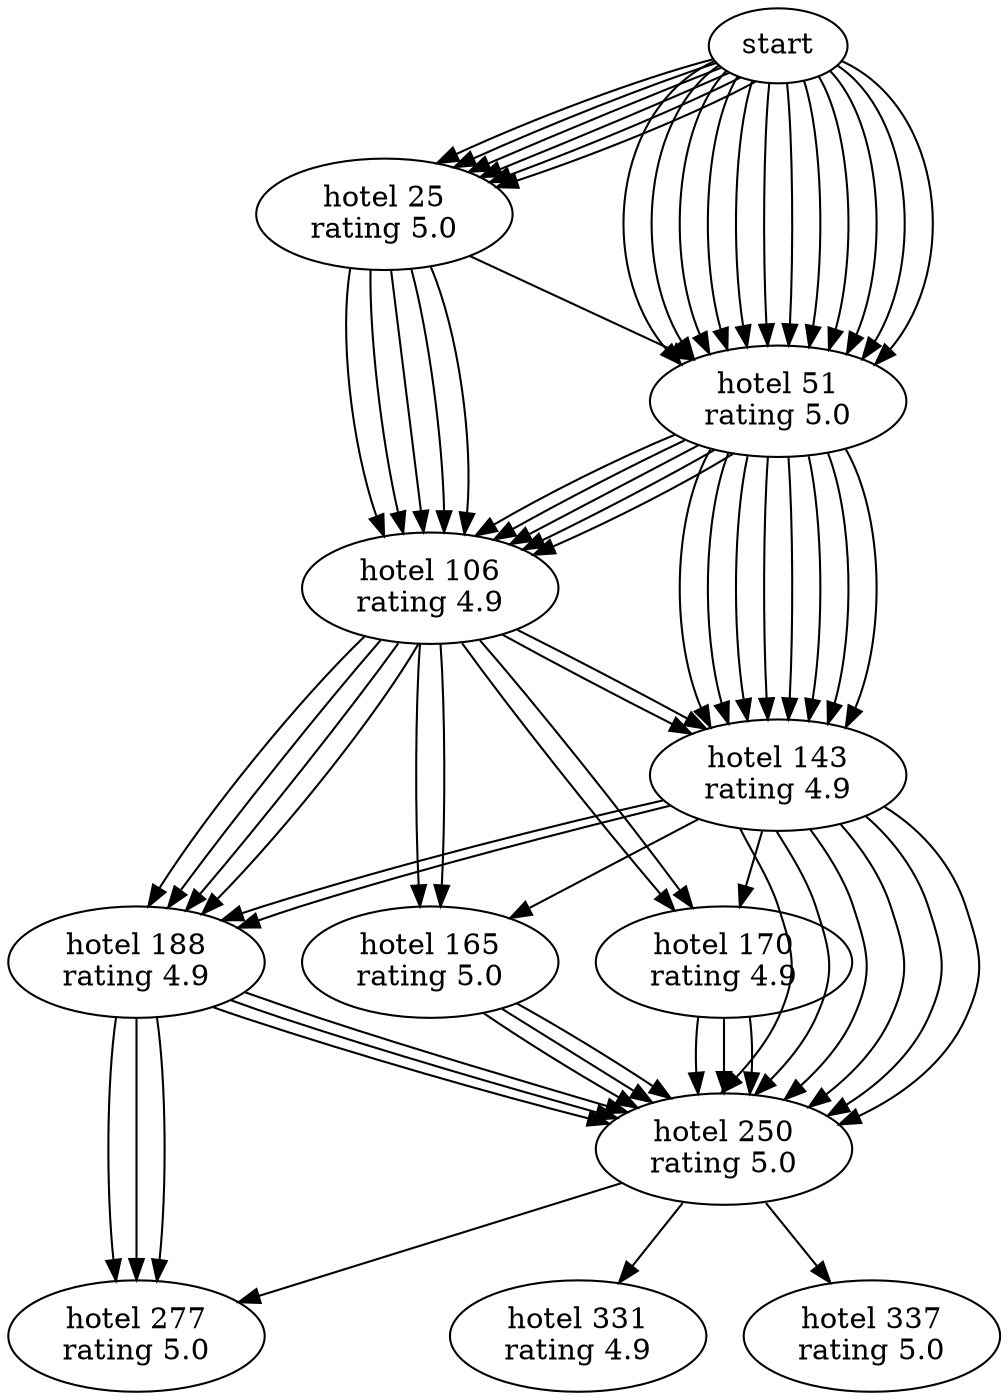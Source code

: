 digraph hotels4
{
start -> "hotel 25\nrating 5.0" -> "hotel 51\nrating 5.0" -> "hotel 143\nrating 4.9" -> "hotel 250\nrating 5.0";
start -> "hotel 25\nrating 5.0" -> "hotel 106\nrating 4.9" -> "hotel 165\nrating 5.0" -> "hotel 250\nrating 5.0";
start -> "hotel 25\nrating 5.0" -> "hotel 106\nrating 4.9" -> "hotel 143\nrating 4.9" -> "hotel 250\nrating 5.0";
start -> "hotel 25\nrating 5.0" -> "hotel 106\nrating 4.9" -> "hotel 170\nrating 4.9" -> "hotel 250\nrating 5.0";
start -> "hotel 25\nrating 5.0" -> "hotel 106\nrating 4.9" -> "hotel 188\nrating 4.9" -> "hotel 250\nrating 5.0";
start -> "hotel 25\nrating 5.0" -> "hotel 106\nrating 4.9" -> "hotel 188\nrating 4.9" -> "hotel 277\nrating 5.0";
start -> "hotel 51\nrating 5.0" -> "hotel 106\nrating 4.9" -> "hotel 165\nrating 5.0" -> "hotel 250\nrating 5.0";
start -> "hotel 51\nrating 5.0" -> "hotel 106\nrating 4.9" -> "hotel 143\nrating 4.9" -> "hotel 250\nrating 5.0";
start -> "hotel 51\nrating 5.0" -> "hotel 106\nrating 4.9" -> "hotel 170\nrating 4.9" -> "hotel 250\nrating 5.0";
start -> "hotel 51\nrating 5.0" -> "hotel 106\nrating 4.9" -> "hotel 188\nrating 4.9" -> "hotel 250\nrating 5.0";
start -> "hotel 51\nrating 5.0" -> "hotel 106\nrating 4.9" -> "hotel 188\nrating 4.9" -> "hotel 277\nrating 5.0";
start -> "hotel 51\nrating 5.0" -> "hotel 143\nrating 4.9" -> "hotel 165\nrating 5.0" -> "hotel 250\nrating 5.0";
start -> "hotel 51\nrating 5.0" -> "hotel 143\nrating 4.9" -> "hotel 250\nrating 5.0" -> "hotel 277\nrating 5.0";
start -> "hotel 51\nrating 5.0" -> "hotel 143\nrating 4.9" -> "hotel 250\nrating 5.0" -> "hotel 337\nrating 5.0";
start -> "hotel 51\nrating 5.0" -> "hotel 143\nrating 4.9" -> "hotel 250\nrating 5.0" -> "hotel 331\nrating 4.9";
start -> "hotel 51\nrating 5.0" -> "hotel 143\nrating 4.9" -> "hotel 170\nrating 4.9" -> "hotel 250\nrating 5.0";
start -> "hotel 51\nrating 5.0" -> "hotel 143\nrating 4.9" -> "hotel 188\nrating 4.9" -> "hotel 250\nrating 5.0";
start -> "hotel 51\nrating 5.0" -> "hotel 143\nrating 4.9" -> "hotel 188\nrating 4.9" -> "hotel 277\nrating 5.0";
}